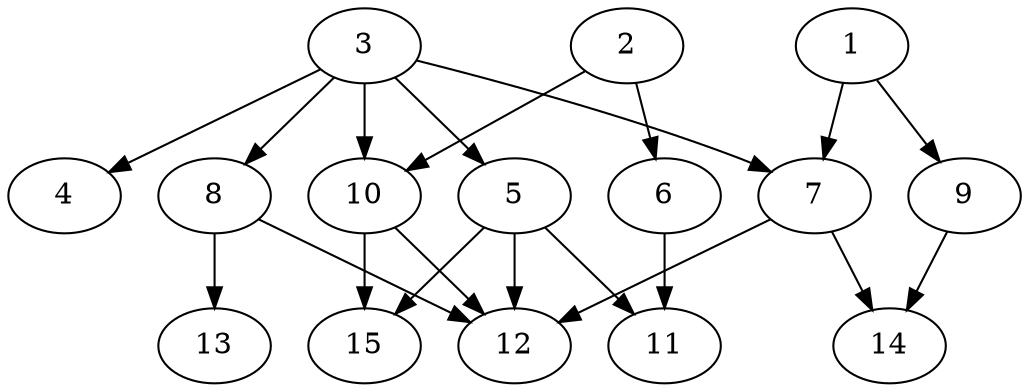 // DAG automatically generated by daggen at Thu Oct  3 13:59:27 2019
// ./daggen --dot -n 15 --ccr 0.5 --fat 0.7 --regular 0.5 --density 0.5 --mindata 5242880 --maxdata 52428800 
digraph G {
  1 [size="71045120", alpha="0.10", expect_size="35522560"] 
  1 -> 7 [size ="35522560"]
  1 -> 9 [size ="35522560"]
  2 [size="41629696", alpha="0.16", expect_size="20814848"] 
  2 -> 6 [size ="20814848"]
  2 -> 10 [size ="20814848"]
  3 [size="86980608", alpha="0.07", expect_size="43490304"] 
  3 -> 4 [size ="43490304"]
  3 -> 5 [size ="43490304"]
  3 -> 7 [size ="43490304"]
  3 -> 8 [size ="43490304"]
  3 -> 10 [size ="43490304"]
  4 [size="13787136", alpha="0.18", expect_size="6893568"] 
  5 [size="24643584", alpha="0.12", expect_size="12321792"] 
  5 -> 11 [size ="12321792"]
  5 -> 12 [size ="12321792"]
  5 -> 15 [size ="12321792"]
  6 [size="34275328", alpha="0.08", expect_size="17137664"] 
  6 -> 11 [size ="17137664"]
  7 [size="35270656", alpha="0.16", expect_size="17635328"] 
  7 -> 12 [size ="17635328"]
  7 -> 14 [size ="17635328"]
  8 [size="94185472", alpha="0.18", expect_size="47092736"] 
  8 -> 12 [size ="47092736"]
  8 -> 13 [size ="47092736"]
  9 [size="68272128", alpha="0.14", expect_size="34136064"] 
  9 -> 14 [size ="34136064"]
  10 [size="69107712", alpha="0.10", expect_size="34553856"] 
  10 -> 12 [size ="34553856"]
  10 -> 15 [size ="34553856"]
  11 [size="53204992", alpha="0.05", expect_size="26602496"] 
  12 [size="98768896", alpha="0.12", expect_size="49384448"] 
  13 [size="78129152", alpha="0.18", expect_size="39064576"] 
  14 [size="14737408", alpha="0.02", expect_size="7368704"] 
  15 [size="99485696", alpha="0.03", expect_size="49742848"] 
}

